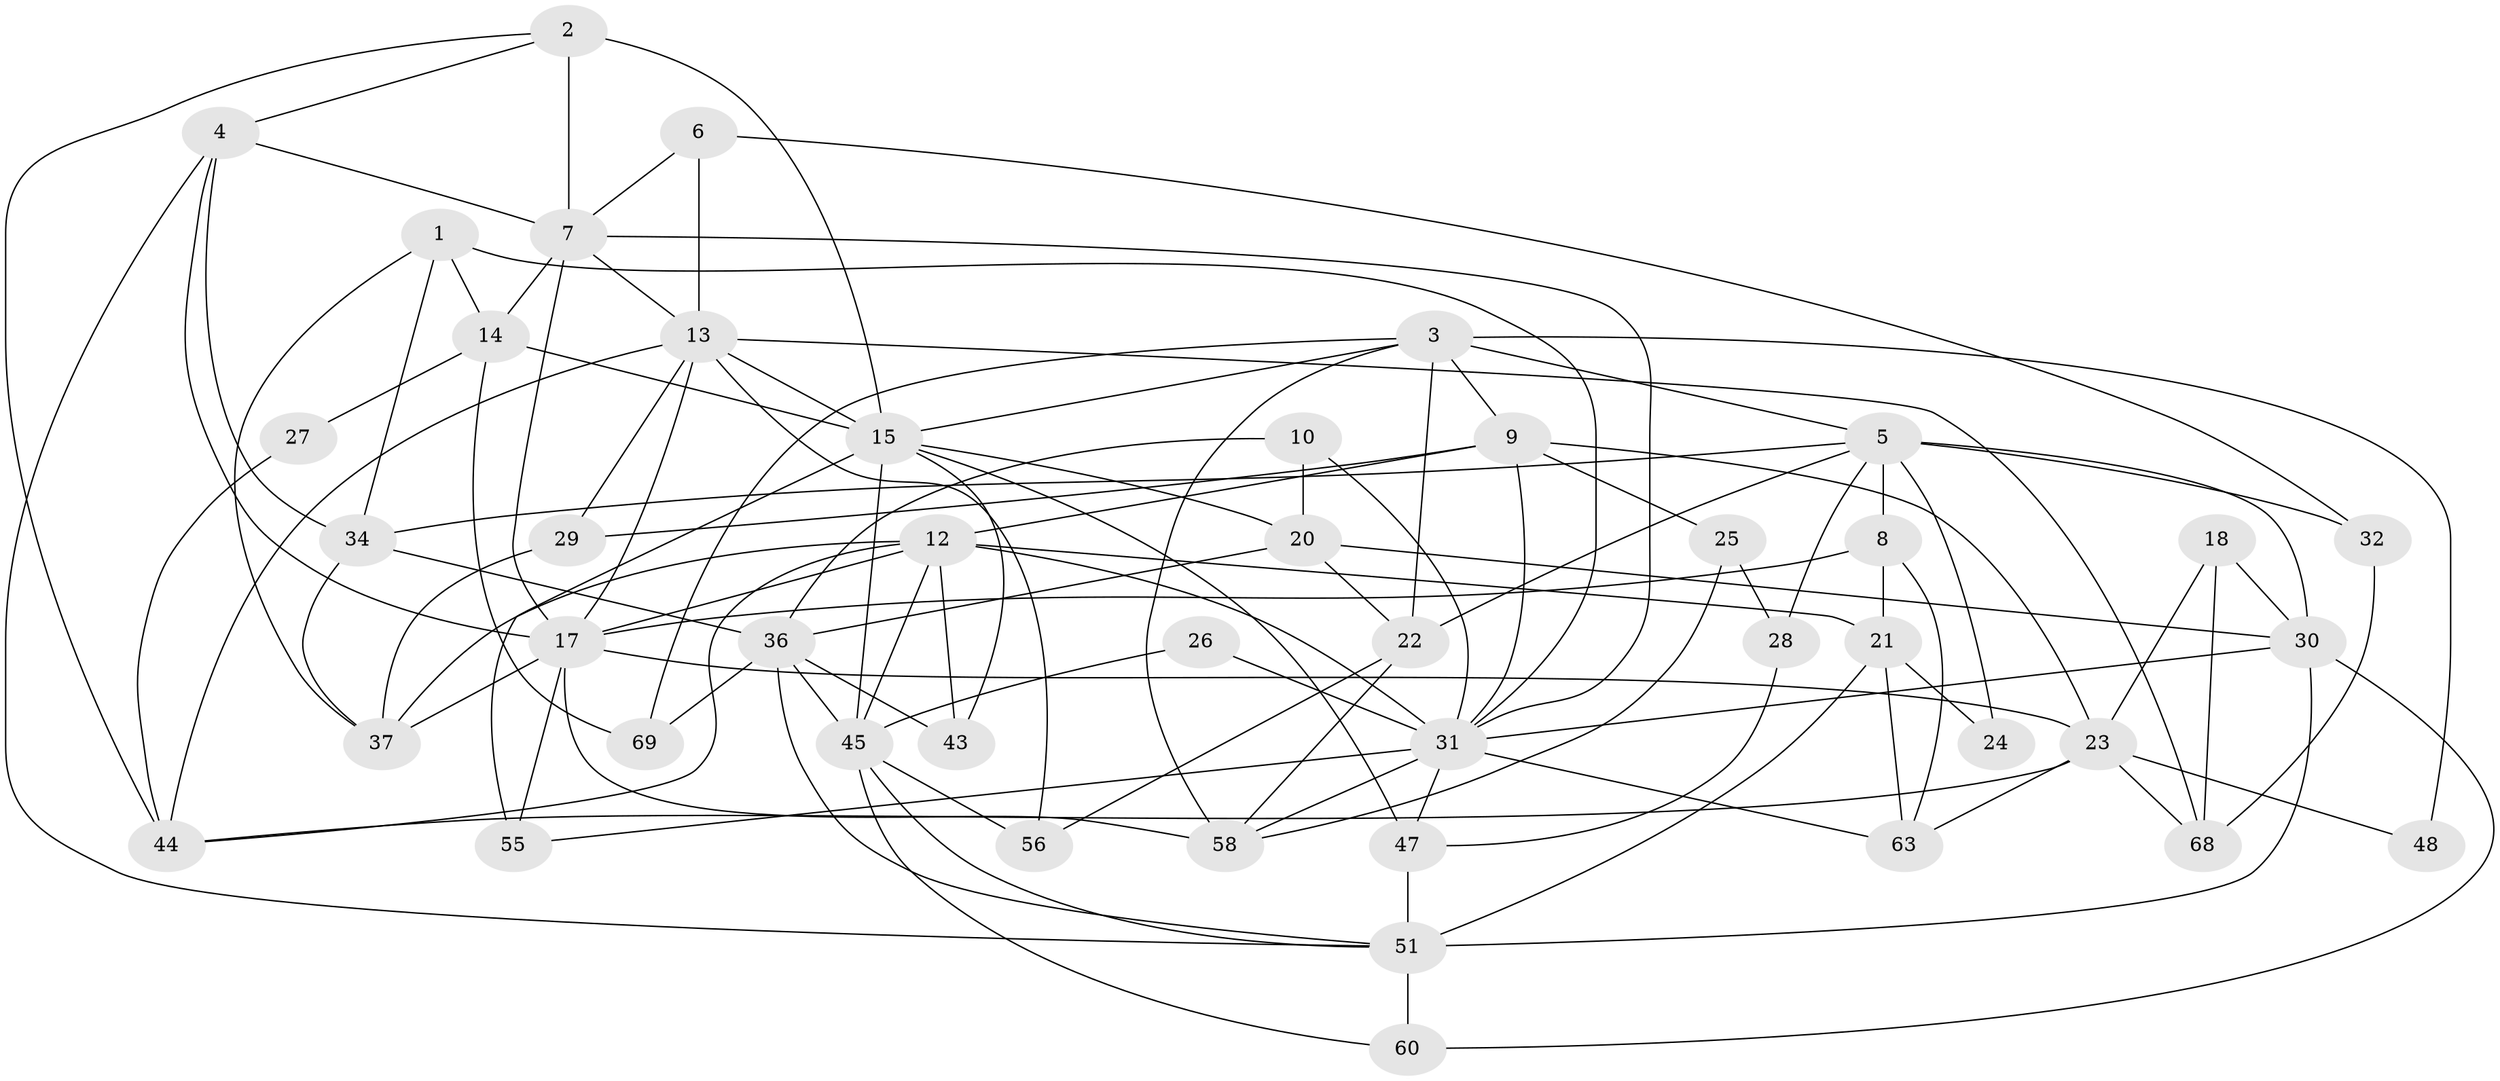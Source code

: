 // Generated by graph-tools (version 1.1) at 2025/52/02/27/25 19:52:09]
// undirected, 45 vertices, 110 edges
graph export_dot {
graph [start="1"]
  node [color=gray90,style=filled];
  1;
  2 [super="+35"];
  3 [super="+16"];
  4;
  5 [super="+54"];
  6;
  7 [super="+11"];
  8 [super="+46"];
  9 [super="+59"];
  10;
  12 [super="+39"];
  13 [super="+33"];
  14 [super="+61"];
  15 [super="+19"];
  17 [super="+41"];
  18;
  20 [super="+70"];
  21 [super="+65"];
  22 [super="+62"];
  23 [super="+52"];
  24;
  25;
  26;
  27;
  28;
  29;
  30 [super="+40"];
  31 [super="+42"];
  32;
  34 [super="+50"];
  36 [super="+38"];
  37 [super="+49"];
  43;
  44 [super="+66"];
  45 [super="+57"];
  47 [super="+53"];
  48;
  51 [super="+64"];
  55;
  56;
  58 [super="+67"];
  60;
  63;
  68;
  69;
  1 -- 31;
  1 -- 14;
  1 -- 34;
  1 -- 37;
  2 -- 15;
  2 -- 44;
  2 -- 7 [weight=2];
  2 -- 4;
  3 -- 58;
  3 -- 5;
  3 -- 9;
  3 -- 48;
  3 -- 69;
  3 -- 22;
  3 -- 15;
  4 -- 34;
  4 -- 7;
  4 -- 17;
  4 -- 51;
  5 -- 32;
  5 -- 34;
  5 -- 24;
  5 -- 28;
  5 -- 30;
  5 -- 22;
  5 -- 8 [weight=2];
  6 -- 13;
  6 -- 32;
  6 -- 7;
  7 -- 31;
  7 -- 14;
  7 -- 13;
  7 -- 17;
  8 -- 63;
  8 -- 17;
  8 -- 21 [weight=2];
  9 -- 29;
  9 -- 25;
  9 -- 31;
  9 -- 12;
  9 -- 23;
  10 -- 36;
  10 -- 31;
  10 -- 20;
  12 -- 45;
  12 -- 17;
  12 -- 31 [weight=2];
  12 -- 37;
  12 -- 43;
  12 -- 44;
  12 -- 21;
  13 -- 17;
  13 -- 68;
  13 -- 15;
  13 -- 56;
  13 -- 29;
  13 -- 44;
  14 -- 27;
  14 -- 69;
  14 -- 15;
  15 -- 55;
  15 -- 43;
  15 -- 47;
  15 -- 45;
  15 -- 20;
  17 -- 23;
  17 -- 55;
  17 -- 58;
  17 -- 37;
  18 -- 68;
  18 -- 30;
  18 -- 23;
  20 -- 30;
  20 -- 22;
  20 -- 36;
  21 -- 24;
  21 -- 63;
  21 -- 51;
  22 -- 58;
  22 -- 56;
  23 -- 68;
  23 -- 44;
  23 -- 48;
  23 -- 63;
  25 -- 28;
  25 -- 58;
  26 -- 31;
  26 -- 45;
  27 -- 44;
  28 -- 47;
  29 -- 37;
  30 -- 60;
  30 -- 51;
  30 -- 31;
  31 -- 63;
  31 -- 55;
  31 -- 58;
  31 -- 47;
  32 -- 68;
  34 -- 36;
  34 -- 37;
  36 -- 69;
  36 -- 45;
  36 -- 43;
  36 -- 51;
  45 -- 51;
  45 -- 56;
  45 -- 60;
  47 -- 51 [weight=2];
  51 -- 60;
}
